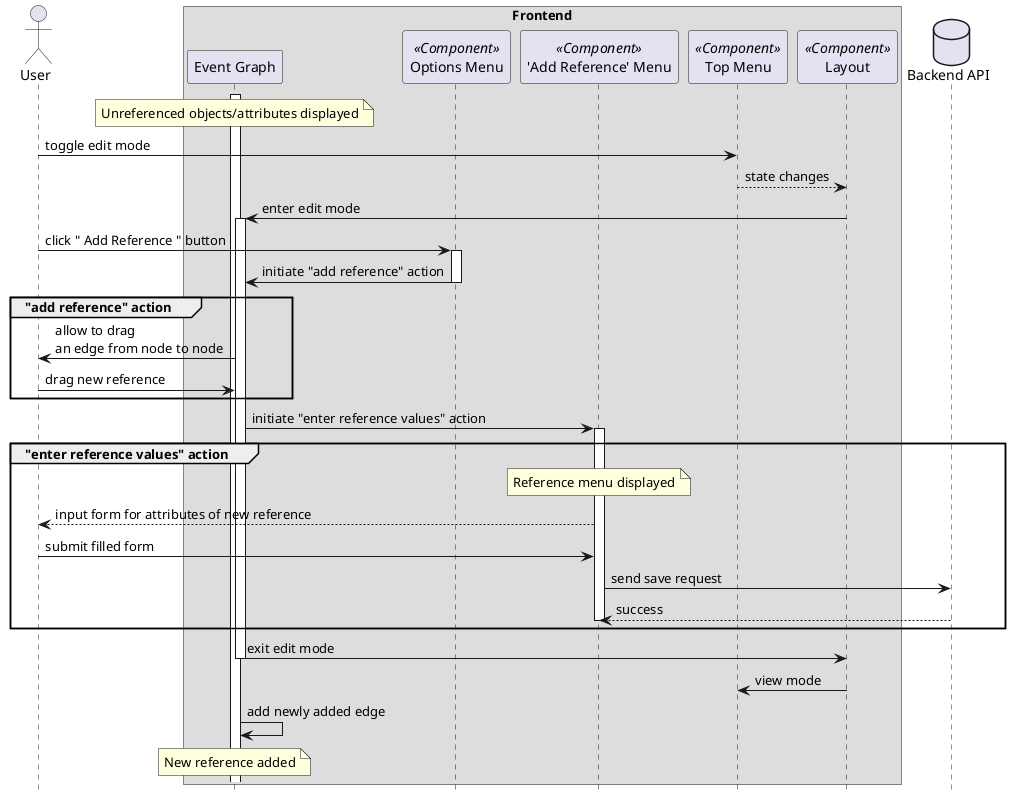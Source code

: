 @startuml "Add Reference between Object and attribute in Event-Graph"
hide footbox

actor User as user
box "Frontend"
participant "Event Graph" as eventgraph
participant "Options Menu" as optmenu <<Component>>
participant "'Add Reference' Menu" as addreferencemenu <<Component>>
participant "Top Menu" as topmenu <<Component>>
participant Layout as layout <<Component>>
end box
database "Backend API" as api

activate eventgraph
note over eventgraph : Unreferenced objects/attributes displayed

user -> topmenu : toggle edit mode
topmenu --> layout : state changes
layout -> eventgraph : enter edit mode
activate eventgraph

user -> optmenu: click " Add Reference " button
activate optmenu

optmenu -> eventgraph: initiate "add reference" action
deactivate optmenu

group "add reference" action
eventgraph -> user: allow to drag \nan edge from node to node

user -> eventgraph: drag new reference
end

eventgraph -> addreferencemenu: initiate "enter reference values" action

group "enter reference values" action
activate addreferencemenu
note over addreferencemenu: Reference menu displayed

addreferencemenu --> user:input form for attributes of new reference

user -> addreferencemenu: submit filled form

addreferencemenu -> api: send save request

api --> addreferencemenu: success
deactivate addreferencemenu
end

eventgraph -> layout : exit edit mode
deactivate eventgraph
layout -> topmenu : view mode


eventgraph -> eventgraph: add newly added edge

note over eventgraph : New reference added

@enduml